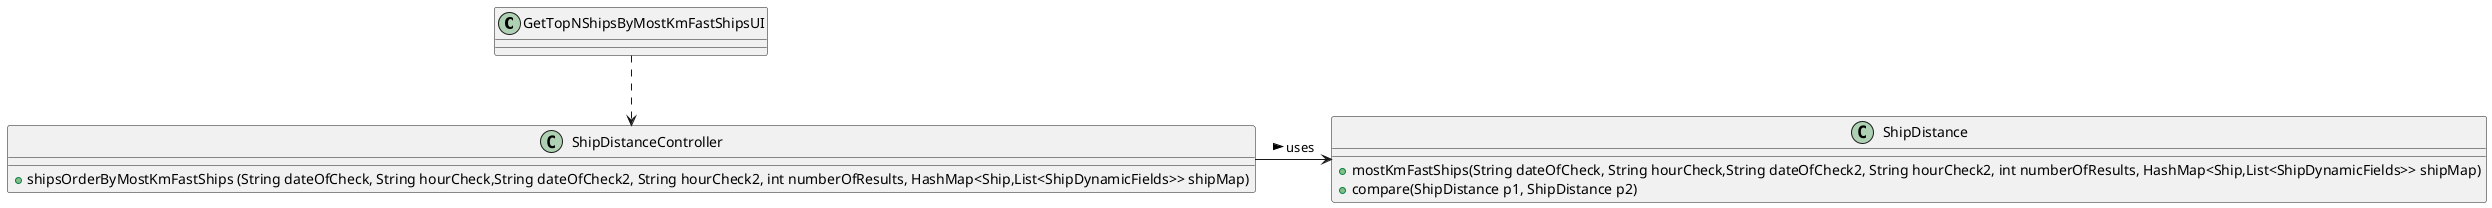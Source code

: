 @startuml
'https://plantuml.com/use-case-diagram

class GetTopNShipsByMostKmFastShipsUI {
}

class ShipDistanceController {
+ shipsOrderByMostKmFastShips (String dateOfCheck, String hourCheck,String dateOfCheck2, String hourCheck2, int numberOfResults, HashMap<Ship,List<ShipDynamicFields>> shipMap)
}

class ShipDistance {
+ mostKmFastShips(String dateOfCheck, String hourCheck,String dateOfCheck2, String hourCheck2, int numberOfResults, HashMap<Ship,List<ShipDynamicFields>> shipMap)
+ compare(ShipDistance p1, ShipDistance p2)
}

GetTopNShipsByMostKmFastShipsUI ..> ShipDistanceController
ShipDistanceController -> ShipDistance :> uses
@enduml